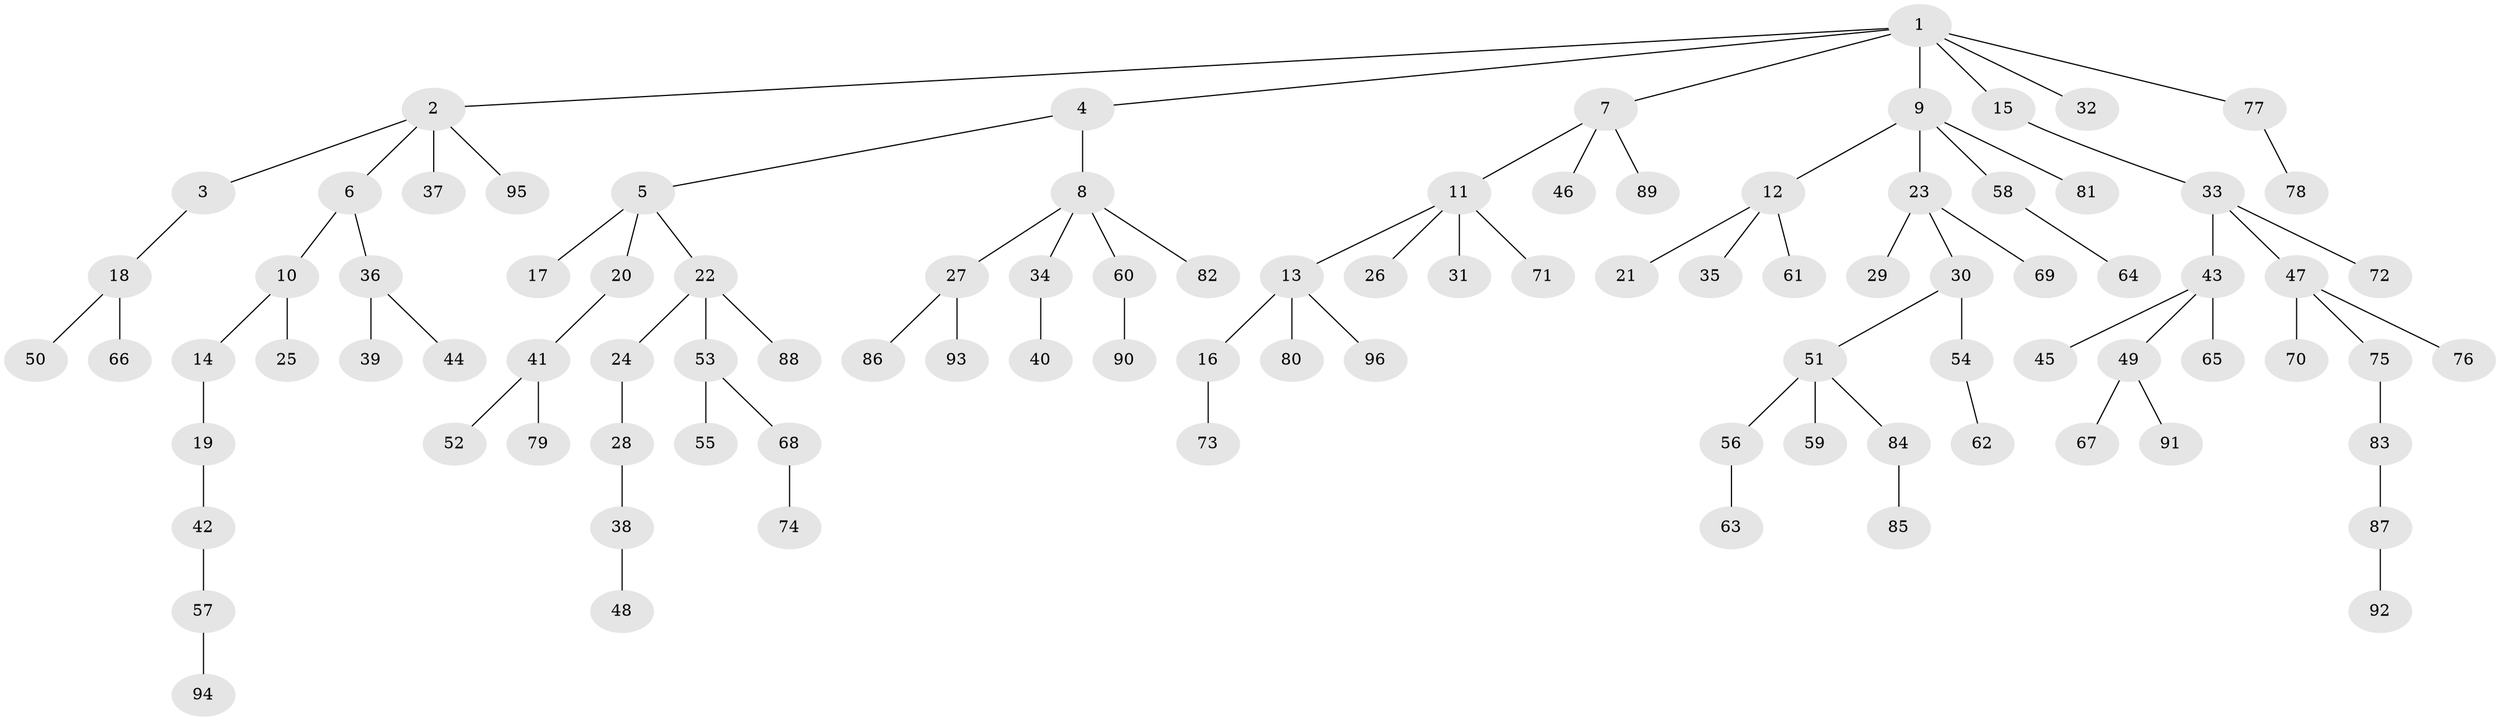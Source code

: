 // coarse degree distribution, {9: 0.015873015873015872, 6: 0.015873015873015872, 3: 0.1746031746031746, 5: 0.031746031746031744, 4: 0.015873015873015872, 2: 0.14285714285714285, 7: 0.015873015873015872, 1: 0.5873015873015873}
// Generated by graph-tools (version 1.1) at 2025/24/03/03/25 07:24:07]
// undirected, 96 vertices, 95 edges
graph export_dot {
graph [start="1"]
  node [color=gray90,style=filled];
  1;
  2;
  3;
  4;
  5;
  6;
  7;
  8;
  9;
  10;
  11;
  12;
  13;
  14;
  15;
  16;
  17;
  18;
  19;
  20;
  21;
  22;
  23;
  24;
  25;
  26;
  27;
  28;
  29;
  30;
  31;
  32;
  33;
  34;
  35;
  36;
  37;
  38;
  39;
  40;
  41;
  42;
  43;
  44;
  45;
  46;
  47;
  48;
  49;
  50;
  51;
  52;
  53;
  54;
  55;
  56;
  57;
  58;
  59;
  60;
  61;
  62;
  63;
  64;
  65;
  66;
  67;
  68;
  69;
  70;
  71;
  72;
  73;
  74;
  75;
  76;
  77;
  78;
  79;
  80;
  81;
  82;
  83;
  84;
  85;
  86;
  87;
  88;
  89;
  90;
  91;
  92;
  93;
  94;
  95;
  96;
  1 -- 2;
  1 -- 4;
  1 -- 7;
  1 -- 9;
  1 -- 15;
  1 -- 32;
  1 -- 77;
  2 -- 3;
  2 -- 6;
  2 -- 37;
  2 -- 95;
  3 -- 18;
  4 -- 5;
  4 -- 8;
  5 -- 17;
  5 -- 20;
  5 -- 22;
  6 -- 10;
  6 -- 36;
  7 -- 11;
  7 -- 46;
  7 -- 89;
  8 -- 27;
  8 -- 34;
  8 -- 60;
  8 -- 82;
  9 -- 12;
  9 -- 23;
  9 -- 58;
  9 -- 81;
  10 -- 14;
  10 -- 25;
  11 -- 13;
  11 -- 26;
  11 -- 31;
  11 -- 71;
  12 -- 21;
  12 -- 35;
  12 -- 61;
  13 -- 16;
  13 -- 80;
  13 -- 96;
  14 -- 19;
  15 -- 33;
  16 -- 73;
  18 -- 50;
  18 -- 66;
  19 -- 42;
  20 -- 41;
  22 -- 24;
  22 -- 53;
  22 -- 88;
  23 -- 29;
  23 -- 30;
  23 -- 69;
  24 -- 28;
  27 -- 86;
  27 -- 93;
  28 -- 38;
  30 -- 51;
  30 -- 54;
  33 -- 43;
  33 -- 47;
  33 -- 72;
  34 -- 40;
  36 -- 39;
  36 -- 44;
  38 -- 48;
  41 -- 52;
  41 -- 79;
  42 -- 57;
  43 -- 45;
  43 -- 49;
  43 -- 65;
  47 -- 70;
  47 -- 75;
  47 -- 76;
  49 -- 67;
  49 -- 91;
  51 -- 56;
  51 -- 59;
  51 -- 84;
  53 -- 55;
  53 -- 68;
  54 -- 62;
  56 -- 63;
  57 -- 94;
  58 -- 64;
  60 -- 90;
  68 -- 74;
  75 -- 83;
  77 -- 78;
  83 -- 87;
  84 -- 85;
  87 -- 92;
}
